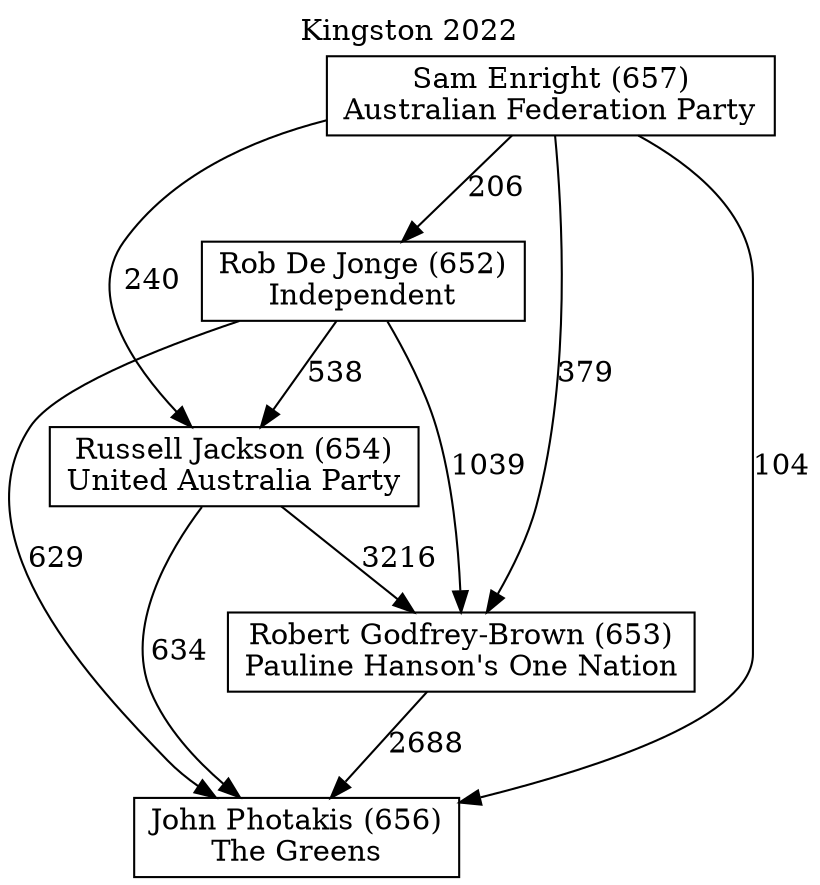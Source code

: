 // House preference flow
digraph "John Photakis (656)_Kingston_2022" {
	graph [label="Kingston 2022" labelloc=t mclimit=10]
	node [shape=box]
	"John Photakis (656)" [label="John Photakis (656)
The Greens"]
	"Robert Godfrey-Brown (653)" [label="Robert Godfrey-Brown (653)
Pauline Hanson's One Nation"]
	"Russell Jackson (654)" [label="Russell Jackson (654)
United Australia Party"]
	"Rob De Jonge (652)" [label="Rob De Jonge (652)
Independent"]
	"Sam Enright (657)" [label="Sam Enright (657)
Australian Federation Party"]
	"Robert Godfrey-Brown (653)" -> "John Photakis (656)" [label=2688]
	"Russell Jackson (654)" -> "Robert Godfrey-Brown (653)" [label=3216]
	"Rob De Jonge (652)" -> "Russell Jackson (654)" [label=538]
	"Sam Enright (657)" -> "Rob De Jonge (652)" [label=206]
	"Russell Jackson (654)" -> "John Photakis (656)" [label=634]
	"Rob De Jonge (652)" -> "John Photakis (656)" [label=629]
	"Sam Enright (657)" -> "John Photakis (656)" [label=104]
	"Sam Enright (657)" -> "Russell Jackson (654)" [label=240]
	"Rob De Jonge (652)" -> "Robert Godfrey-Brown (653)" [label=1039]
	"Sam Enright (657)" -> "Robert Godfrey-Brown (653)" [label=379]
}
